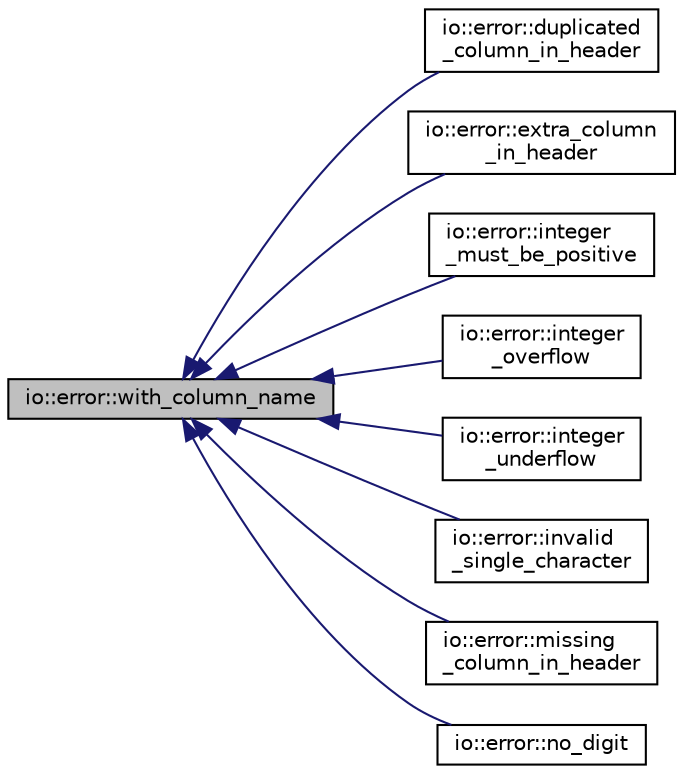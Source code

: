 digraph "io::error::with_column_name"
{
  edge [fontname="Helvetica",fontsize="10",labelfontname="Helvetica",labelfontsize="10"];
  node [fontname="Helvetica",fontsize="10",shape=record];
  rankdir="LR";
  Node0 [label="io::error::with_column_name",height=0.2,width=0.4,color="black", fillcolor="grey75", style="filled", fontcolor="black"];
  Node0 -> Node1 [dir="back",color="midnightblue",fontsize="10",style="solid",fontname="Helvetica"];
  Node1 [label="io::error::duplicated\l_column_in_header",height=0.2,width=0.4,color="black", fillcolor="white", style="filled",URL="$structio_1_1error_1_1duplicated__column__in__header.html"];
  Node0 -> Node2 [dir="back",color="midnightblue",fontsize="10",style="solid",fontname="Helvetica"];
  Node2 [label="io::error::extra_column\l_in_header",height=0.2,width=0.4,color="black", fillcolor="white", style="filled",URL="$structio_1_1error_1_1extra__column__in__header.html"];
  Node0 -> Node3 [dir="back",color="midnightblue",fontsize="10",style="solid",fontname="Helvetica"];
  Node3 [label="io::error::integer\l_must_be_positive",height=0.2,width=0.4,color="black", fillcolor="white", style="filled",URL="$structio_1_1error_1_1integer__must__be__positive.html"];
  Node0 -> Node4 [dir="back",color="midnightblue",fontsize="10",style="solid",fontname="Helvetica"];
  Node4 [label="io::error::integer\l_overflow",height=0.2,width=0.4,color="black", fillcolor="white", style="filled",URL="$structio_1_1error_1_1integer__overflow.html"];
  Node0 -> Node5 [dir="back",color="midnightblue",fontsize="10",style="solid",fontname="Helvetica"];
  Node5 [label="io::error::integer\l_underflow",height=0.2,width=0.4,color="black", fillcolor="white", style="filled",URL="$structio_1_1error_1_1integer__underflow.html"];
  Node0 -> Node6 [dir="back",color="midnightblue",fontsize="10",style="solid",fontname="Helvetica"];
  Node6 [label="io::error::invalid\l_single_character",height=0.2,width=0.4,color="black", fillcolor="white", style="filled",URL="$structio_1_1error_1_1invalid__single__character.html"];
  Node0 -> Node7 [dir="back",color="midnightblue",fontsize="10",style="solid",fontname="Helvetica"];
  Node7 [label="io::error::missing\l_column_in_header",height=0.2,width=0.4,color="black", fillcolor="white", style="filled",URL="$structio_1_1error_1_1missing__column__in__header.html"];
  Node0 -> Node8 [dir="back",color="midnightblue",fontsize="10",style="solid",fontname="Helvetica"];
  Node8 [label="io::error::no_digit",height=0.2,width=0.4,color="black", fillcolor="white", style="filled",URL="$structio_1_1error_1_1no__digit.html"];
}
